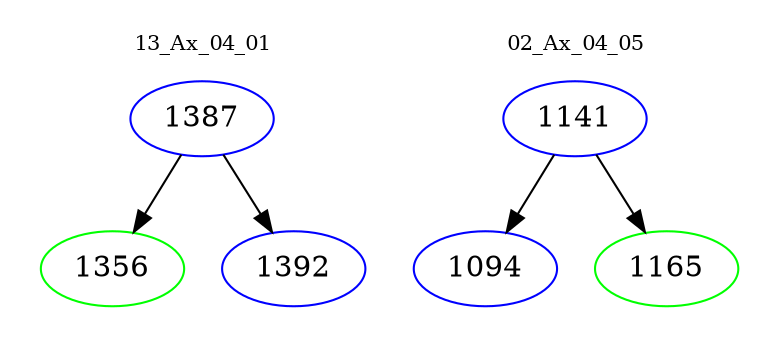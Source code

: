 digraph{
subgraph cluster_0 {
color = white
label = "13_Ax_04_01";
fontsize=10;
T0_1387 [label="1387", color="blue"]
T0_1387 -> T0_1356 [color="black"]
T0_1356 [label="1356", color="green"]
T0_1387 -> T0_1392 [color="black"]
T0_1392 [label="1392", color="blue"]
}
subgraph cluster_1 {
color = white
label = "02_Ax_04_05";
fontsize=10;
T1_1141 [label="1141", color="blue"]
T1_1141 -> T1_1094 [color="black"]
T1_1094 [label="1094", color="blue"]
T1_1141 -> T1_1165 [color="black"]
T1_1165 [label="1165", color="green"]
}
}
